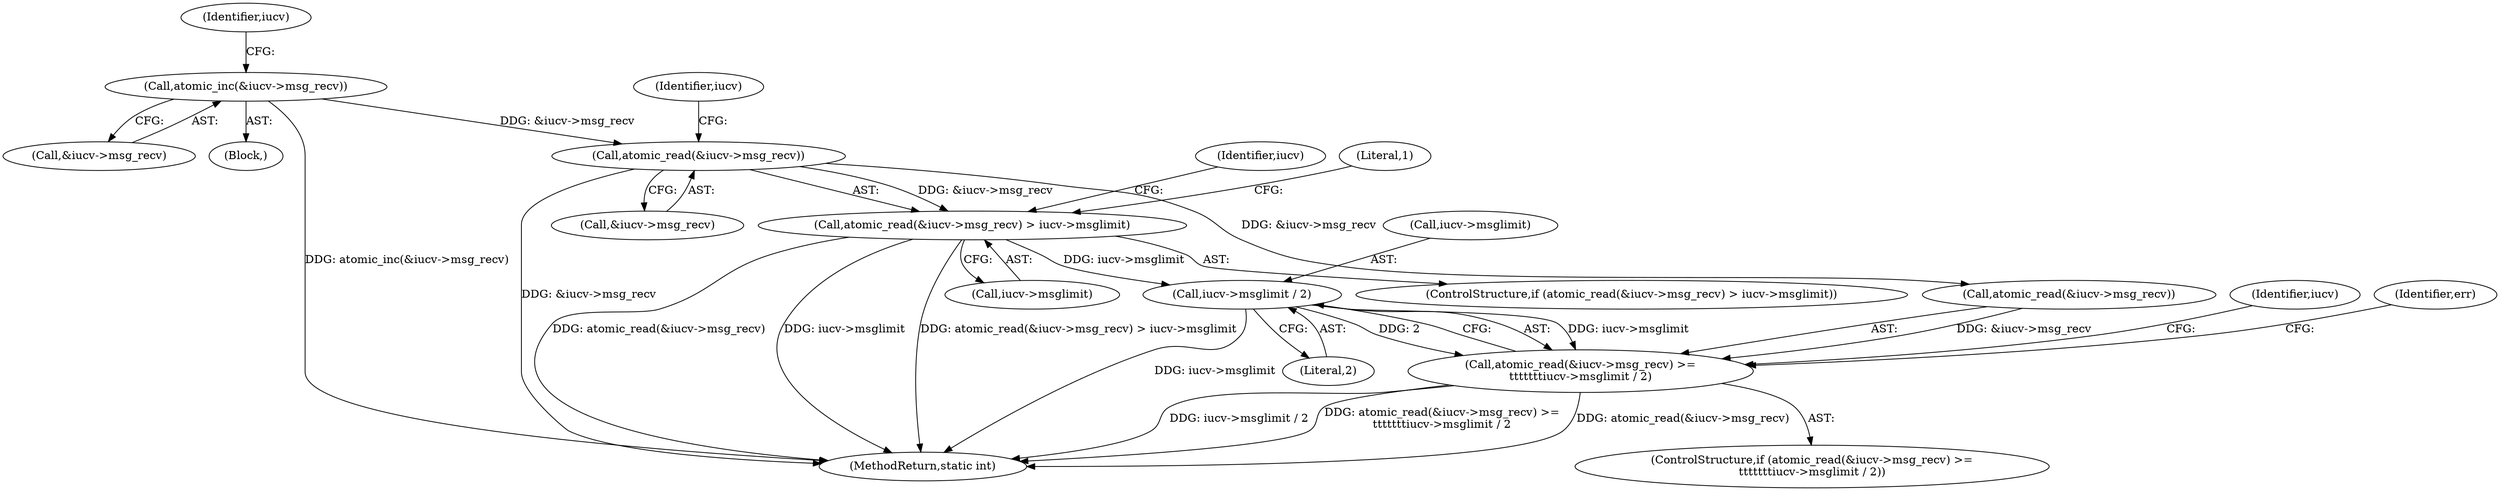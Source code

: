 digraph "0_linux_f3d3342602f8bcbf37d7c46641cb9bca7618eb1c_18@pointer" {
"1000416" [label="(Call,iucv->msglimit / 2)"];
"1000330" [label="(Call,atomic_read(&iucv->msg_recv) > iucv->msglimit)"];
"1000331" [label="(Call,atomic_read(&iucv->msg_recv))"];
"1000324" [label="(Call,atomic_inc(&iucv->msg_recv))"];
"1000410" [label="(Call,atomic_read(&iucv->msg_recv) >=\n\t\t\t\t\t\t\tiucv->msglimit / 2)"];
"1000336" [label="(Call,iucv->msglimit)"];
"1000351" [label="(Identifier,iucv)"];
"1000416" [label="(Call,iucv->msglimit / 2)"];
"1000441" [label="(Identifier,iucv)"];
"1000330" [label="(Call,atomic_read(&iucv->msg_recv) > iucv->msglimit)"];
"1000325" [label="(Call,&iucv->msg_recv)"];
"1000409" [label="(ControlStructure,if (atomic_read(&iucv->msg_recv) >=\n\t\t\t\t\t\t\tiucv->msglimit / 2))"];
"1000323" [label="(Block,)"];
"1000411" [label="(Call,atomic_read(&iucv->msg_recv))"];
"1000324" [label="(Call,atomic_inc(&iucv->msg_recv))"];
"1000334" [label="(Identifier,iucv)"];
"1000410" [label="(Call,atomic_read(&iucv->msg_recv) >=\n\t\t\t\t\t\t\tiucv->msglimit / 2)"];
"1000337" [label="(Identifier,iucv)"];
"1000329" [label="(ControlStructure,if (atomic_read(&iucv->msg_recv) > iucv->msglimit))"];
"1000341" [label="(Literal,1)"];
"1000460" [label="(MethodReturn,static int)"];
"1000332" [label="(Call,&iucv->msg_recv)"];
"1000420" [label="(Literal,2)"];
"1000417" [label="(Call,iucv->msglimit)"];
"1000423" [label="(Identifier,err)"];
"1000331" [label="(Call,atomic_read(&iucv->msg_recv))"];
"1000416" -> "1000410"  [label="AST: "];
"1000416" -> "1000420"  [label="CFG: "];
"1000417" -> "1000416"  [label="AST: "];
"1000420" -> "1000416"  [label="AST: "];
"1000410" -> "1000416"  [label="CFG: "];
"1000416" -> "1000460"  [label="DDG: iucv->msglimit"];
"1000416" -> "1000410"  [label="DDG: iucv->msglimit"];
"1000416" -> "1000410"  [label="DDG: 2"];
"1000330" -> "1000416"  [label="DDG: iucv->msglimit"];
"1000330" -> "1000329"  [label="AST: "];
"1000330" -> "1000336"  [label="CFG: "];
"1000331" -> "1000330"  [label="AST: "];
"1000336" -> "1000330"  [label="AST: "];
"1000341" -> "1000330"  [label="CFG: "];
"1000351" -> "1000330"  [label="CFG: "];
"1000330" -> "1000460"  [label="DDG: atomic_read(&iucv->msg_recv)"];
"1000330" -> "1000460"  [label="DDG: iucv->msglimit"];
"1000330" -> "1000460"  [label="DDG: atomic_read(&iucv->msg_recv) > iucv->msglimit"];
"1000331" -> "1000330"  [label="DDG: &iucv->msg_recv"];
"1000331" -> "1000332"  [label="CFG: "];
"1000332" -> "1000331"  [label="AST: "];
"1000337" -> "1000331"  [label="CFG: "];
"1000331" -> "1000460"  [label="DDG: &iucv->msg_recv"];
"1000324" -> "1000331"  [label="DDG: &iucv->msg_recv"];
"1000331" -> "1000411"  [label="DDG: &iucv->msg_recv"];
"1000324" -> "1000323"  [label="AST: "];
"1000324" -> "1000325"  [label="CFG: "];
"1000325" -> "1000324"  [label="AST: "];
"1000334" -> "1000324"  [label="CFG: "];
"1000324" -> "1000460"  [label="DDG: atomic_inc(&iucv->msg_recv)"];
"1000410" -> "1000409"  [label="AST: "];
"1000411" -> "1000410"  [label="AST: "];
"1000423" -> "1000410"  [label="CFG: "];
"1000441" -> "1000410"  [label="CFG: "];
"1000410" -> "1000460"  [label="DDG: atomic_read(&iucv->msg_recv)"];
"1000410" -> "1000460"  [label="DDG: iucv->msglimit / 2"];
"1000410" -> "1000460"  [label="DDG: atomic_read(&iucv->msg_recv) >=\n\t\t\t\t\t\t\tiucv->msglimit / 2"];
"1000411" -> "1000410"  [label="DDG: &iucv->msg_recv"];
}
